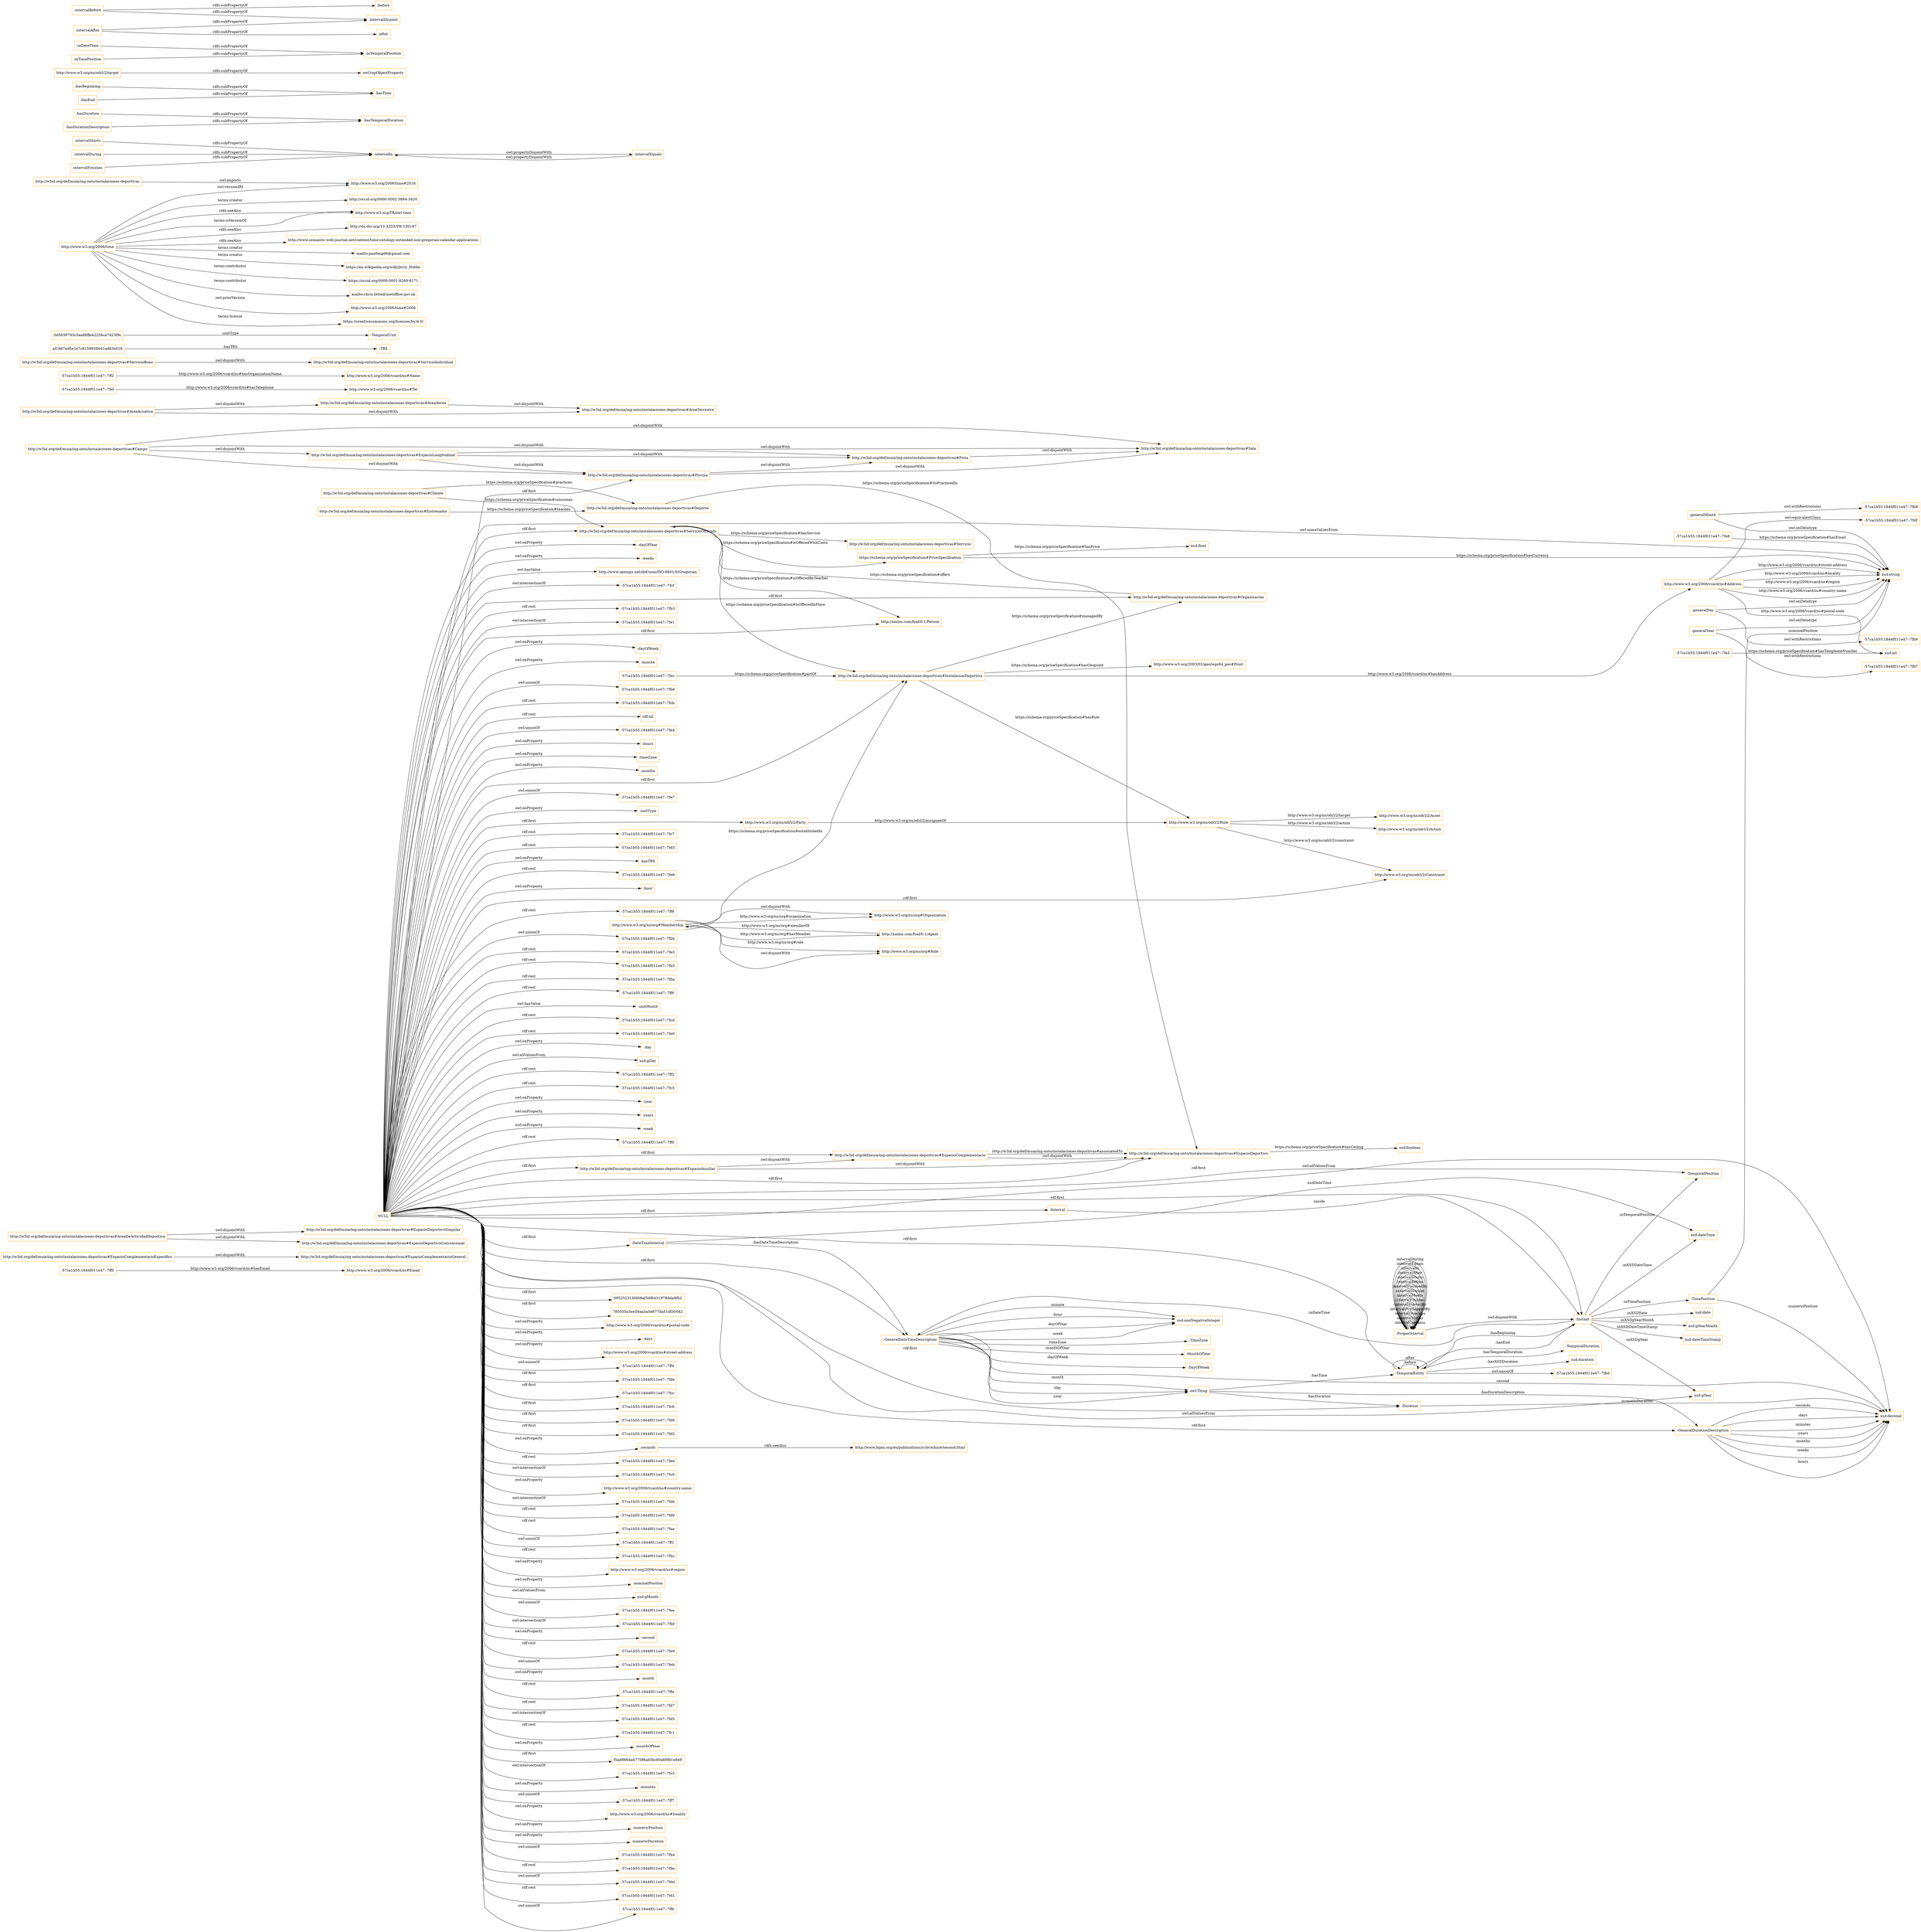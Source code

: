 digraph ar2dtool_diagram { 
rankdir=LR;
size="1501"
node [shape = rectangle, color="orange"]; "-57ca1b55:1844f011e47:-7ff5" "http://w3id.org/def/muia/ing-onto/instalaciones-deportivas#EspacioComplementarioEspecifico" "http://w3id.org/def/muia/ing-onto/instalaciones-deportivas#EspacioDeportivoSingular" "http://w3id.org/def/muia/ing-onto/instalaciones-deportivas#EspacioComplementario" "http://www.w3.org/ns/odrl/2/Party" "http://www.w3.org/ns/org#Role" "http://w3id.org/def/muia/ing-onto/instalaciones-deportivas#AreaAerea" "http://w3id.org/def/muia/ing-onto/instalaciones-deportivas#Servicio" "http://www.w3.org/ns/odrl/2/Rule" "-57ca1b55:1844f011e47:-7fec" "-57ca1b55:1844f011e47:-7fe8" "http://www.w3.org/2006/vcard/ns#Email" "http://w3id.org/def/muia/ing-onto/instalaciones-deportivas#Entrenador" "https://schema.org/priceSpecification#PriceSpecification" "http://xmlns.com/foaf/0.1/Person" "-57ca1b55:1844f011e47:-7fef" "http://w3id.org/def/muia/ing-onto/instalaciones-deportivas#Piscina" "http://www.w3.org/2006/vcard/ns#Tel" "-57ca1b55:1844f011e47:-7fde" "http://w3id.org/def/muia/ing-onto/instalaciones-deportivas#EspacioAuxiliar" "http://www.w3.org/ns/odrl/2/Asset" "http://w3id.org/def/muia/ing-onto/instalaciones-deportivas#AreaDeActividadDeportiva" "http://www.w3.org/ns/odrl/2/Constraint" "http://w3id.org/def/muia/ing-onto/instalaciones-deportivas#ServicioOfrecido" "http://w3id.org/def/muia/ing-onto/instalaciones-deportivas#EspacioComplementarioGeneral" "http://www.w3.org/ns/org#Organization" "http://w3id.org/def/muia/ing-onto/instalaciones-deportivas#Campo" "http://w3id.org/def/muia/ing-onto/instalaciones-deportivas#EspacioLongitudinal" "-57ca1b55:1844f011e47:-7ff2" "http://xmlns.com/foaf/0.1/Agent" "-57ca1b55:1844f011e47:-7fcc" "http://www.w3.org/ns/odrl/2/Action" "-57ca1b55:1844f011e47:-7fdf" "http://w3id.org/def/muia/ing-onto/instalaciones-deportivas#AreaAcuatica" "-57ca1b55:1844f011e47:-7fc6" "http://w3id.org/def/muia/ing-onto/instalaciones-deportivas#Cliente" "-57ca1b55:1844f011e47:-7fd8" "http://w3id.org/def/muia/ing-onto/instalaciones-deportivas#Sala" "http://w3id.org/def/muia/ing-onto/instalaciones-deportivas#ServicioBono" "http://w3id.org/def/muia/ing-onto/instalaciones-deportivas#InstalacionDeportiva" "http://w3id.org/def/muia/ing-onto/instalaciones-deportivas#Organizacion" "http://w3id.org/def/muia/ing-onto/instalaciones-deportivas#EspacioDeportivo" "http://w3id.org/def/muia/ing-onto/instalaciones-deportivas#Deporte" "http://w3id.org/def/muia/ing-onto/instalaciones-deportivas#Pista" "-57ca1b55:1844f011e47:-7fe5" "-57ca1b55:1844f011e47:-7fd2" "http://www.w3.org/2006/vcard/ns#Name" "http://www.w3.org/ns/org#Membership" "http://w3id.org/def/muia/ing-onto/instalaciones-deportivas#AreaTerrestre" "http://www.w3.org/2003/01/geo/wgs84_pos#Point" "http://w3id.org/def/muia/ing-onto/instalaciones-deportivas#ServicioIndividual" "http://w3id.org/def/muia/ing-onto/instalaciones-deportivas#EspacioDeportivoConvencional" "http://www.w3.org/2006/vcard/ns#Address" ":TimeZone" ":GeneralDateTimeDescription" ":DateTimeInterval" "af1867ed5e1e7c8159938641ad63e018" ":TRS" ":TemporalDuration" ":Duration" ":GeneralDurationDescription" ":ProperInterval" ":TimePosition" "0d5639793c5aa88ffe42254ca7423f9c" ":TemporalPosition" ":Interval" ":TemporalEntity" ":MonthOfYear" ":TemporalUnit" ":Instant" ":DayOfWeek" ; /*classes style*/
	"http://w3id.org/def/muia/ing-onto/instalaciones-deportivas#EspacioLongitudinal" -> "http://w3id.org/def/muia/ing-onto/instalaciones-deportivas#Sala" [ label = "owl:disjointWith" ];
	"http://w3id.org/def/muia/ing-onto/instalaciones-deportivas#EspacioLongitudinal" -> "http://w3id.org/def/muia/ing-onto/instalaciones-deportivas#Pista" [ label = "owl:disjointWith" ];
	"http://w3id.org/def/muia/ing-onto/instalaciones-deportivas#EspacioLongitudinal" -> "http://w3id.org/def/muia/ing-onto/instalaciones-deportivas#Piscina" [ label = "owl:disjointWith" ];
	"http://w3id.org/def/muia/ing-onto/instalaciones-deportivas" -> "http://www.w3.org/2006/time#2016" [ label = "owl:imports" ];
	":intervalIn" -> ":intervalEquals" [ label = "owl:propertyDisjointWith" ];
	"http://w3id.org/def/muia/ing-onto/instalaciones-deportivas#AreaAerea" -> "http://w3id.org/def/muia/ing-onto/instalaciones-deportivas#AreaTerrestre" [ label = "owl:disjointWith" ];
	"http://www.w3.org/2006/time" -> "http://orcid.org/0000-0002-3884-3420" [ label = "terms:creator" ];
	"http://www.w3.org/2006/time" -> "http://www.w3.org/TR/owl-time" [ label = "rdfs:seeAlso" ];
	"http://www.w3.org/2006/time" -> "http://dx.doi.org/10.3233/SW-150187" [ label = "rdfs:seeAlso" ];
	"http://www.w3.org/2006/time" -> "http://www.semantic-web-journal.net/content/time-ontology-extended-non-gregorian-calendar-applications" [ label = "rdfs:seeAlso" ];
	"http://www.w3.org/2006/time" -> "http://www.w3.org/TR/owl-time" [ label = "terms:isVersionOf" ];
	"http://www.w3.org/2006/time" -> "http://www.w3.org/2006/time#2016" [ label = "owl:versionIRI" ];
	"http://www.w3.org/2006/time" -> "mailto:panfeng66@gmail.com" [ label = "terms:creator" ];
	"http://www.w3.org/2006/time" -> "https://en.wikipedia.org/wiki/Jerry_Hobbs" [ label = "terms:creator" ];
	"http://www.w3.org/2006/time" -> "https://orcid.org/0000-0001-8269-8171" [ label = "terms:contributor" ];
	"http://www.w3.org/2006/time" -> "mailto:chris.little@metoffice.gov.uk" [ label = "terms:contributor" ];
	"http://www.w3.org/2006/time" -> "http://www.w3.org/2006/time#2006" [ label = "owl:priorVersion" ];
	"http://www.w3.org/2006/time" -> "https://creativecommons.org/licenses/by/4.0/" [ label = "terms:license" ];
	":generalMonth" -> "-57ca1b55:1844f011e47:-7fb8" [ label = "owl:withRestrictions" ];
	":generalMonth" -> "xsd:string" [ label = "owl:onDatatype" ];
	"http://w3id.org/def/muia/ing-onto/instalaciones-deportivas#Piscina" -> "http://w3id.org/def/muia/ing-onto/instalaciones-deportivas#Sala" [ label = "owl:disjointWith" ];
	"http://w3id.org/def/muia/ing-onto/instalaciones-deportivas#Piscina" -> "http://w3id.org/def/muia/ing-onto/instalaciones-deportivas#Pista" [ label = "owl:disjointWith" ];
	"http://w3id.org/def/muia/ing-onto/instalaciones-deportivas#EspacioAuxiliar" -> "http://w3id.org/def/muia/ing-onto/instalaciones-deportivas#EspacioDeportivo" [ label = "owl:disjointWith" ];
	"http://w3id.org/def/muia/ing-onto/instalaciones-deportivas#EspacioAuxiliar" -> "http://w3id.org/def/muia/ing-onto/instalaciones-deportivas#EspacioComplementario" [ label = "owl:disjointWith" ];
	":intervalStarts" -> ":intervalIn" [ label = "rdfs:subPropertyOf" ];
	":hasDuration" -> ":hasTemporalDuration" [ label = "rdfs:subPropertyOf" ];
	":ProperInterval" -> ":Instant" [ label = "owl:disjointWith" ];
	"http://w3id.org/def/muia/ing-onto/instalaciones-deportivas#EspacioComplementario" -> "http://w3id.org/def/muia/ing-onto/instalaciones-deportivas#EspacioDeportivo" [ label = "owl:disjointWith" ];
	":hasBeginning" -> ":hasTime" [ label = "rdfs:subPropertyOf" ];
	"http://www.w3.org/ns/odrl/2/target" -> "owl:topObjectProperty" [ label = "rdfs:subPropertyOf" ];
	"http://w3id.org/def/muia/ing-onto/instalaciones-deportivas#ServicioBono" -> "http://w3id.org/def/muia/ing-onto/instalaciones-deportivas#ServicioIndividual" [ label = "owl:disjointWith" ];
	"http://w3id.org/def/muia/ing-onto/instalaciones-deportivas#Pista" -> "http://w3id.org/def/muia/ing-onto/instalaciones-deportivas#Sala" [ label = "owl:disjointWith" ];
	":intervalEquals" -> ":intervalIn" [ label = "owl:propertyDisjointWith" ];
	":seconds" -> "http://www.bipm.org/en/publications/si-brochure/second.html" [ label = "rdfs:seeAlso" ];
	":intervalDuring" -> ":intervalIn" [ label = "rdfs:subPropertyOf" ];
	"http://www.w3.org/ns/org#Membership" -> "http://www.w3.org/ns/org#Role" [ label = "owl:disjointWith" ];
	"http://www.w3.org/ns/org#Membership" -> "http://www.w3.org/ns/org#Organization" [ label = "owl:disjointWith" ];
	"http://w3id.org/def/muia/ing-onto/instalaciones-deportivas#Campo" -> "http://w3id.org/def/muia/ing-onto/instalaciones-deportivas#Sala" [ label = "owl:disjointWith" ];
	"http://w3id.org/def/muia/ing-onto/instalaciones-deportivas#Campo" -> "http://w3id.org/def/muia/ing-onto/instalaciones-deportivas#Pista" [ label = "owl:disjointWith" ];
	"http://w3id.org/def/muia/ing-onto/instalaciones-deportivas#Campo" -> "http://w3id.org/def/muia/ing-onto/instalaciones-deportivas#Piscina" [ label = "owl:disjointWith" ];
	"http://w3id.org/def/muia/ing-onto/instalaciones-deportivas#Campo" -> "http://w3id.org/def/muia/ing-onto/instalaciones-deportivas#EspacioLongitudinal" [ label = "owl:disjointWith" ];
	"http://w3id.org/def/muia/ing-onto/instalaciones-deportivas#EspacioComplementarioEspecifico" -> "http://w3id.org/def/muia/ing-onto/instalaciones-deportivas#EspacioComplementarioGeneral" [ label = "owl:disjointWith" ];
	":inDateTime" -> ":inTemporalPosition" [ label = "rdfs:subPropertyOf" ];
	":intervalFinishes" -> ":intervalIn" [ label = "rdfs:subPropertyOf" ];
	"NULL" -> "-57ca1b55:1844f011e47:-7fed" [ label = "rdf:rest" ];
	"NULL" -> "http://xmlns.com/foaf/0.1/Person" [ label = "rdf:first" ];
	"NULL" -> "-57ca1b55:1844f011e47:-7fc9" [ label = "owl:intersectionOf" ];
	"NULL" -> "http://www.w3.org/2006/vcard/ns#country-name" [ label = "owl:onProperty" ];
	"NULL" -> "-57ca1b55:1844f011e47:-7fdb" [ label = "owl:intersectionOf" ];
	"NULL" -> "-57ca1b55:1844f011e47:-7fd9" [ label = "rdf:rest" ];
	"NULL" -> "-57ca1b55:1844f011e47:-7fd2" [ label = "rdf:first" ];
	"NULL" -> "-57ca1b55:1844f011e47:-7fea" [ label = "rdf:rest" ];
	"NULL" -> "-57ca1b55:1844f011e47:-7ff1" [ label = "owl:unionOf" ];
	"NULL" -> "-57ca1b55:1844f011e47:-7fbc" [ label = "rdf:rest" ];
	"NULL" -> "http://www.w3.org/2006/vcard/ns#region" [ label = "owl:onProperty" ];
	"NULL" -> ":nominalPosition" [ label = "owl:onProperty" ];
	"NULL" -> "xsd:gMonth" [ label = "owl:allValuesFrom" ];
	"NULL" -> "-57ca1b55:1844f011e47:-7fee" [ label = "owl:unionOf" ];
	"NULL" -> "-57ca1b55:1844f011e47:-7fbf" [ label = "owl:intersectionOf" ];
	"NULL" -> ":second" [ label = "owl:onProperty" ];
	"NULL" -> "-57ca1b55:1844f011e47:-7fe9" [ label = "rdf:rest" ];
	"NULL" -> "-57ca1b55:1844f011e47:-7feb" [ label = "owl:unionOf" ];
	"NULL" -> ":DateTimeInterval" [ label = "rdf:first" ];
	"NULL" -> ":month" [ label = "owl:onProperty" ];
	"NULL" -> "-57ca1b55:1844f011e47:-7ffa" [ label = "rdf:rest" ];
	"NULL" -> ":GeneralDurationDescription" [ label = "rdf:first" ];
	"NULL" -> ":GeneralDateTimeDescription" [ label = "rdf:first" ];
	"NULL" -> "-57ca1b55:1844f011e47:-7fd7" [ label = "rdf:rest" ];
	"NULL" -> "-57ca1b55:1844f011e47:-7fd5" [ label = "owl:intersectionOf" ];
	"NULL" -> "-57ca1b55:1844f011e47:-7fc1" [ label = "rdf:rest" ];
	"NULL" -> "-57ca1b55:1844f011e47:-7fd8" [ label = "rdf:first" ];
	"NULL" -> ":monthOfYear" [ label = "owl:onProperty" ];
	"NULL" -> "f5ad8664a4770f8ad3bc80a69fb1e849" [ label = "rdf:first" ];
	"NULL" -> "-57ca1b55:1844f011e47:-7fc3" [ label = "owl:intersectionOf" ];
	"NULL" -> ":minutes" [ label = "owl:onProperty" ];
	"NULL" -> "http://w3id.org/def/muia/ing-onto/instalaciones-deportivas#InstalacionDeportiva" [ label = "rdf:first" ];
	"NULL" -> "-57ca1b55:1844f011e47:-7ff7" [ label = "owl:unionOf" ];
	"NULL" -> "http://www.w3.org/2006/vcard/ns#locality" [ label = "owl:onProperty" ];
	"NULL" -> ":numericPosition" [ label = "owl:onProperty" ];
	"NULL" -> ":numericDuration" [ label = "owl:onProperty" ];
	"NULL" -> "-57ca1b55:1844f011e47:-7fb4" [ label = "owl:unionOf" ];
	"NULL" -> "-57ca1b55:1844f011e47:-7fbe" [ label = "rdf:rest" ];
	"NULL" -> "-57ca1b55:1844f011e47:-7fdd" [ label = "owl:unionOf" ];
	"NULL" -> "-57ca1b55:1844f011e47:-7fd1" [ label = "rdf:rest" ];
	"NULL" -> "-57ca1b55:1844f011e47:-7ffb" [ label = "owl:unionOf" ];
	"NULL" -> ":dayOfYear" [ label = "owl:onProperty" ];
	"NULL" -> ":weeks" [ label = "owl:onProperty" ];
	"NULL" -> "http://www.opengis.net/def/uom/ISO-8601/0/Gregorian" [ label = "owl:hasValue" ];
	"NULL" -> "-57ca1b55:1844f011e47:-7fde" [ label = "rdf:first" ];
	"NULL" -> ":TemporalPosition" [ label = "rdf:first" ];
	"NULL" -> "http://w3id.org/def/muia/ing-onto/instalaciones-deportivas#EspacioComplementario" [ label = "rdf:first" ];
	"NULL" -> "-57ca1b55:1844f011e47:-7fcf" [ label = "owl:intersectionOf" ];
	"NULL" -> "-57ca1b55:1844f011e47:-7fb3" [ label = "rdf:rest" ];
	"NULL" -> "-57ca1b55:1844f011e47:-7fe1" [ label = "owl:intersectionOf" ];
	"NULL" -> ":dayOfWeek" [ label = "owl:onProperty" ];
	"NULL" -> "-57ca1b55:1844f011e47:-7fc6" [ label = "rdf:first" ];
	"NULL" -> "-57ca1b55:1844f011e47:-7fcc" [ label = "rdf:first" ];
	"NULL" -> ":minute" [ label = "owl:onProperty" ];
	"NULL" -> "-57ca1b55:1844f011e47:-7fb6" [ label = "owl:unionOf" ];
	"NULL" -> "-57ca1b55:1844f011e47:-7fcb" [ label = "rdf:rest" ];
	"NULL" -> "rdf:nil" [ label = "rdf:rest" ];
	"NULL" -> "-57ca1b55:1844f011e47:-7fe4" [ label = "owl:unionOf" ];
	"NULL" -> ":hours" [ label = "owl:onProperty" ];
	"NULL" -> ":timeZone" [ label = "owl:onProperty" ];
	"NULL" -> ":months" [ label = "owl:onProperty" ];
	"NULL" -> "-57ca1b55:1844f011e47:-7fe7" [ label = "owl:unionOf" ];
	"NULL" -> "http://www.w3.org/ns/odrl/2/Party" [ label = "rdf:first" ];
	"NULL" -> ":unitType" [ label = "owl:onProperty" ];
	"NULL" -> ":year" [ label = "owl:onProperty" ];
	"NULL" -> "-57ca1b55:1844f011e47:-7fc7" [ label = "rdf:rest" ];
	"NULL" -> ":Duration" [ label = "rdf:first" ];
	"NULL" -> "http://w3id.org/def/muia/ing-onto/instalaciones-deportivas#EspacioAuxiliar" [ label = "rdf:first" ];
	"NULL" -> ":seconds" [ label = "owl:onProperty" ];
	"NULL" -> "-57ca1b55:1844f011e47:-7fd3" [ label = "rdf:rest" ];
	"NULL" -> ":TemporalEntity" [ label = "rdf:first" ];
	"NULL" -> ":hasTRS" [ label = "owl:onProperty" ];
	"NULL" -> "-57ca1b55:1844f011e47:-7fe6" [ label = "rdf:rest" ];
	"NULL" -> ":hour" [ label = "owl:onProperty" ];
	"NULL" -> "-57ca1b55:1844f011e47:-7ff9" [ label = "rdf:rest" ];
	"NULL" -> "http://w3id.org/def/muia/ing-onto/instalaciones-deportivas#EspacioDeportivo" [ label = "rdf:first" ];
	"NULL" -> "-57ca1b55:1844f011e47:-7fbb" [ label = "owl:unionOf" ];
	"NULL" -> "-57ca1b55:1844f011e47:-7fe3" [ label = "rdf:rest" ];
	"NULL" -> "-57ca1b55:1844f011e47:-7fba" [ label = "rdf:rest" ];
	"NULL" -> "-57ca1b55:1844f011e47:-7fb5" [ label = "rdf:rest" ];
	"NULL" -> "-57ca1b55:1844f011e47:-7ff6" [ label = "rdf:rest" ];
	"NULL" -> ":unitMonth" [ label = "owl:hasValue" ];
	"NULL" -> "-57ca1b55:1844f011e47:-7fcd" [ label = "rdf:rest" ];
	"NULL" -> "xsd:gYear" [ label = "owl:allValuesFrom" ];
	"NULL" -> "-57ca1b55:1844f011e47:-7fe0" [ label = "rdf:rest" ];
	"NULL" -> ":day" [ label = "owl:onProperty" ];
	"NULL" -> "xsd:gDay" [ label = "owl:allValuesFrom" ];
	"NULL" -> "-57ca1b55:1844f011e47:-7ff3" [ label = "rdf:rest" ];
	"NULL" -> ":Interval" [ label = "rdf:first" ];
	"NULL" -> "-57ca1b55:1844f011e47:-7fc5" [ label = "rdf:rest" ];
	"NULL" -> "http://www.w3.org/ns/odrl/2/Constraint" [ label = "rdf:first" ];
	"NULL" -> "http://w3id.org/def/muia/ing-onto/instalaciones-deportivas#ServicioOfrecido" [ label = "rdf:first" ];
	"NULL" -> ":years" [ label = "owl:onProperty" ];
	"NULL" -> ":Instant" [ label = "rdf:first" ];
	"NULL" -> ":week" [ label = "owl:onProperty" ];
	"NULL" -> "xsd:decimal" [ label = "owl:allValuesFrom" ];
	"NULL" -> "-57ca1b55:1844f011e47:-7ff0" [ label = "rdf:rest" ];
	"NULL" -> "09525231bfd08af34f6431978dda9fb2" [ label = "rdf:first" ];
	"NULL" -> "http://w3id.org/def/muia/ing-onto/instalaciones-deportivas#Piscina" [ label = "rdf:first" ];
	"NULL" -> "http://w3id.org/def/muia/ing-onto/instalaciones-deportivas#Organizacion" [ label = "rdf:first" ];
	"NULL" -> "785055a3ee54aa3a5e877da51df30042" [ label = "rdf:first" ];
	"NULL" -> "http://www.w3.org/2006/vcard/ns#postal-code" [ label = "owl:onProperty" ];
	"NULL" -> ":days" [ label = "owl:onProperty" ];
	"NULL" -> "http://www.w3.org/2006/vcard/ns#street-address" [ label = "owl:onProperty" ];
	"NULL" -> "xsd:string" [ label = "owl:someValuesFrom" ];
	"NULL" -> "-57ca1b55:1844f011e47:-7ff4" [ label = "owl:unionOf" ];
	"http://w3id.org/def/muia/ing-onto/instalaciones-deportivas#AreaAcuatica" -> "http://w3id.org/def/muia/ing-onto/instalaciones-deportivas#AreaTerrestre" [ label = "owl:disjointWith" ];
	"http://w3id.org/def/muia/ing-onto/instalaciones-deportivas#AreaAcuatica" -> "http://w3id.org/def/muia/ing-onto/instalaciones-deportivas#AreaAerea" [ label = "owl:disjointWith" ];
	":intervalBefore" -> ":intervalDisjoint" [ label = "rdfs:subPropertyOf" ];
	":intervalBefore" -> ":before" [ label = "rdfs:subPropertyOf" ];
	":TemporalEntity" -> "-57ca1b55:1844f011e47:-7fbd" [ label = "owl:unionOf" ];
	":intervalAfter" -> ":after" [ label = "rdfs:subPropertyOf" ];
	":intervalAfter" -> ":intervalDisjoint" [ label = "rdfs:subPropertyOf" ];
	":hasEnd" -> ":hasTime" [ label = "rdfs:subPropertyOf" ];
	":inTimePosition" -> ":inTemporalPosition" [ label = "rdfs:subPropertyOf" ];
	":generalDay" -> "-57ca1b55:1844f011e47:-7fb9" [ label = "owl:withRestrictions" ];
	":generalDay" -> "xsd:string" [ label = "owl:onDatatype" ];
	"http://w3id.org/def/muia/ing-onto/instalaciones-deportivas#AreaDeActividadDeportiva" -> "http://w3id.org/def/muia/ing-onto/instalaciones-deportivas#EspacioDeportivoSingular" [ label = "owl:disjointWith" ];
	"http://w3id.org/def/muia/ing-onto/instalaciones-deportivas#AreaDeActividadDeportiva" -> "http://w3id.org/def/muia/ing-onto/instalaciones-deportivas#EspacioDeportivoConvencional" [ label = "owl:disjointWith" ];
	":generalYear" -> "-57ca1b55:1844f011e47:-7fb7" [ label = "owl:withRestrictions" ];
	":generalYear" -> "xsd:string" [ label = "owl:onDatatype" ];
	"http://www.w3.org/2006/vcard/ns#Address" -> "-57ca1b55:1844f011e47:-7fdf" [ label = "owl:equivalentClass" ];
	":hasDurationDescription" -> ":hasTemporalDuration" [ label = "rdfs:subPropertyOf" ];
	":TimePosition" -> "xsd:string" [ label = ":nominalPosition" ];
	":GeneralDateTimeDescription" -> ":DayOfWeek" [ label = ":dayOfWeek" ];
	"https://schema.org/priceSpecification#PriceSpecification" -> "xsd:string" [ label = "https://schema.org/priceSpecification#hasCurrency" ];
	":TemporalEntity" -> ":Instant" [ label = ":hasEnd" ];
	":Instant" -> "xsd:gYear" [ label = ":inXSDgYear" ];
	":ProperInterval" -> ":ProperInterval" [ label = ":intervalContains" ];
	":TemporalEntity" -> ":Instant" [ label = ":hasBeginning" ];
	"http://www.w3.org/2006/vcard/ns#Address" -> "xsd:int" [ label = "http://www.w3.org/2006/vcard/ns#postal-code" ];
	":GeneralDurationDescription" -> "xsd:decimal" [ label = ":hours" ];
	"0d5639793c5aa88ffe42254ca7423f9c" -> ":TemporalUnit" [ label = ":unitType" ];
	"http://w3id.org/def/muia/ing-onto/instalaciones-deportivas#ServicioOfrecido" -> "http://xmlns.com/foaf/0.1/Person" [ label = "https://schema.org/priceSpecification#isOfferedByTeacher" ];
	":GeneralDateTimeDescription" -> "owl:Thing" [ label = ":year" ];
	"http://xmlns.com/foaf/0.1/Agent" -> "http://www.w3.org/ns/org#Membership" [ label = "http://www.w3.org/ns/org#memberOf" ];
	":ProperInterval" -> ":ProperInterval" [ label = ":intervalMetBy" ];
	"http://w3id.org/def/muia/ing-onto/instalaciones-deportivas#Entrenador" -> "http://w3id.org/def/muia/ing-onto/instalaciones-deportivas#Deporte" [ label = "https://schema.org/priceSpecification#teaches" ];
	":Instant" -> "xsd:dateTimeStamp" [ label = ":inXSDDateTimeStamp" ];
	"owl:Thing" -> ":GeneralDurationDescription" [ label = ":hasDurationDescription" ];
	"http://www.w3.org/2006/vcard/ns#Address" -> "xsd:string" [ label = "http://www.w3.org/2006/vcard/ns#region" ];
	":ProperInterval" -> ":ProperInterval" [ label = ":intervalOverlaps" ];
	":GeneralDurationDescription" -> "xsd:decimal" [ label = ":seconds" ];
	":Instant" -> "xsd:date" [ label = ":inXSDDate" ];
	":DateTimeInterval" -> "xsd:dateTime" [ label = ":xsdDateTime" ];
	":ProperInterval" -> ":ProperInterval" [ label = ":intervalOverlappedBy" ];
	"-57ca1b55:1844f011e47:-7fe5" -> "xsd:int" [ label = "https://schema.org/priceSpecification#hasTelephoneNumber" ];
	"-57ca1b55:1844f011e47:-7ff2" -> "http://www.w3.org/2006/vcard/ns#Name" [ label = "http://www.w3.org/2006/vcard/ns#hasOrganizationName" ];
	"http://w3id.org/def/muia/ing-onto/instalaciones-deportivas#InstalacionDeportiva" -> "http://www.w3.org/2006/vcard/ns#Address" [ label = "http://www.w3.org/2006/vcard/ns#hasAddress" ];
	"http://www.w3.org/ns/org#Membership" -> "http://w3id.org/def/muia/ing-onto/instalaciones-deportivas#InstalacionDeportiva" [ label = "https://schema.org/priceSpecification#establishedIn" ];
	"http://w3id.org/def/muia/ing-onto/instalaciones-deportivas#InstalacionDeportiva" -> "http://www.w3.org/2003/01/geo/wgs84_pos#Point" [ label = "https://schema.org/priceSpecification#hasGeopoint" ];
	":GeneralDateTimeDescription" -> ":TimeZone" [ label = ":timeZone" ];
	":Instant" -> ":TemporalPosition" [ label = ":inTemporalPosition" ];
	":GeneralDurationDescription" -> "xsd:decimal" [ label = ":days" ];
	"http://w3id.org/def/muia/ing-onto/instalaciones-deportivas#ServicioOfrecido" -> "http://w3id.org/def/muia/ing-onto/instalaciones-deportivas#InstalacionDeportiva" [ label = "https://schema.org/priceSpecification#isOfferedInPlace" ];
	"http://w3id.org/def/muia/ing-onto/instalaciones-deportivas#Cliente" -> "http://w3id.org/def/muia/ing-onto/instalaciones-deportivas#ServicioOfrecido" [ label = "https://schema.org/priceSpecification#consumes" ];
	"http://www.w3.org/2006/vcard/ns#Address" -> "xsd:string" [ label = "http://www.w3.org/2006/vcard/ns#country-name" ];
	"owl:Thing" -> ":TemporalEntity" [ label = ":hasTime" ];
	"-57ca1b55:1844f011e47:-7fe8" -> "xsd:string" [ label = "https://schema.org/priceSpecification#hasEmail" ];
	"http://www.w3.org/2006/vcard/ns#Address" -> "xsd:string" [ label = "http://www.w3.org/2006/vcard/ns#street-address" ];
	":ProperInterval" -> ":ProperInterval" [ label = ":intervalStartedBy" ];
	"http://w3id.org/def/muia/ing-onto/instalaciones-deportivas#Cliente" -> "http://w3id.org/def/muia/ing-onto/instalaciones-deportivas#Deporte" [ label = "https://schema.org/priceSpecification#practices" ];
	":Instant" -> "xsd:dateTime" [ label = ":inXSDDateTime" ];
	":Instant" -> "xsd:gYearMonth" [ label = ":inXSDgYearMonth" ];
	"http://w3id.org/def/muia/ing-onto/instalaciones-deportivas#InstalacionDeportiva" -> "http://w3id.org/def/muia/ing-onto/instalaciones-deportivas#Organizacion" [ label = "https://schema.org/priceSpecification#managedBy" ];
	":Instant" -> ":GeneralDateTimeDescription" [ label = ":inDateTime" ];
	"-57ca1b55:1844f011e47:-7fef" -> "http://www.w3.org/2006/vcard/ns#Tel" [ label = "http://www.w3.org/2006/vcard/ns#hasTelephone" ];
	":TemporalEntity" -> "xsd:duration" [ label = ":hasXSDDuration" ];
	"http://w3id.org/def/muia/ing-onto/instalaciones-deportivas#Organizacion" -> "http://w3id.org/def/muia/ing-onto/instalaciones-deportivas#ServicioOfrecido" [ label = "https://schema.org/priceSpecification#offers" ];
	"-57ca1b55:1844f011e47:-7ff5" -> "http://www.w3.org/2006/vcard/ns#Email" [ label = "http://www.w3.org/2006/vcard/ns#hasEmail" ];
	":GeneralDateTimeDescription" -> "xsd:nonNegativeInteger" [ label = ":minute" ];
	"http://w3id.org/def/muia/ing-onto/instalaciones-deportivas#EspacioDeportivo" -> "xsd:boolean" [ label = "https://schema.org/priceSpecification#hasCeiling" ];
	":GeneralDurationDescription" -> "xsd:decimal" [ label = ":minutes" ];
	":GeneralDateTimeDescription" -> "xsd:nonNegativeInteger" [ label = ":hour" ];
	"http://w3id.org/def/muia/ing-onto/instalaciones-deportivas#ServicioOfrecido" -> "http://w3id.org/def/muia/ing-onto/instalaciones-deportivas#Servicio" [ label = "https://schema.org/priceSpecification#hasService" ];
	"http://w3id.org/def/muia/ing-onto/instalaciones-deportivas#ServicioOfrecido" -> "https://schema.org/priceSpecification#PriceSpecification" [ label = "https://schema.org/priceSpecification#isOfferedWithCosts" ];
	":ProperInterval" -> ":ProperInterval" [ label = ":intervalFinishes" ];
	"http://www.w3.org/ns/odrl/2/Rule" -> "http://www.w3.org/ns/odrl/2/Action" [ label = "http://www.w3.org/ns/odrl/2/action" ];
	"http://www.w3.org/ns/odrl/2/Party" -> "http://www.w3.org/ns/odrl/2/Rule" [ label = "http://www.w3.org/ns/odrl/2/assigneeOf" ];
	"http://w3id.org/def/muia/ing-onto/instalaciones-deportivas#EspacioComplementario" -> "http://w3id.org/def/muia/ing-onto/instalaciones-deportivas#EspacioDeportivo" [ label = "http://w3id.org/def/muia/ing-onto/instalaciones-deportivas#associatedTo" ];
	":Instant" -> ":TimePosition" [ label = ":inTimePosition" ];
	":GeneralDurationDescription" -> "xsd:decimal" [ label = ":years" ];
	":ProperInterval" -> ":ProperInterval" [ label = ":intervalMeets" ];
	"af1867ed5e1e7c8159938641ad63e018" -> ":TRS" [ label = ":hasTRS" ];
	":GeneralDateTimeDescription" -> "xsd:nonNegativeInteger" [ label = ":dayOfYear" ];
	"http://www.w3.org/2006/vcard/ns#Address" -> "xsd:string" [ label = "http://www.w3.org/2006/vcard/ns#locality" ];
	":GeneralDateTimeDescription" -> "xsd:nonNegativeInteger" [ label = ":week" ];
	"owl:Thing" -> ":Duration" [ label = ":hasDuration" ];
	"http://www.w3.org/ns/org#Membership" -> "http://www.w3.org/ns/org#Organization" [ label = "http://www.w3.org/ns/org#organization" ];
	":GeneralDurationDescription" -> "xsd:decimal" [ label = ":months" ];
	"http://w3id.org/def/muia/ing-onto/instalaciones-deportivas#Deporte" -> "http://w3id.org/def/muia/ing-onto/instalaciones-deportivas#EspacioDeportivo" [ label = "https://schema.org/priceSpecification#itsPracticedIn" ];
	":TimePosition" -> "xsd:decimal" [ label = ":numericPosition" ];
	":TemporalEntity" -> ":TemporalDuration" [ label = ":hasTemporalDuration" ];
	"-57ca1b55:1844f011e47:-7fec" -> "http://w3id.org/def/muia/ing-onto/instalaciones-deportivas#InstalacionDeportiva" [ label = "https://schema.org/priceSpecification#partOf" ];
	":GeneralDateTimeDescription" -> "owl:Thing" [ label = ":month" ];
	":ProperInterval" -> ":ProperInterval" [ label = ":intervalDisjoint" ];
	"https://schema.org/priceSpecification#PriceSpecification" -> "xsd:float" [ label = "https://schema.org/priceSpecification#hasPrice" ];
	":ProperInterval" -> ":ProperInterval" [ label = ":intervalFinishedBy" ];
	"http://www.w3.org/ns/org#Membership" -> "http://www.w3.org/ns/org#Role" [ label = "http://www.w3.org/ns/org#role" ];
	"http://www.w3.org/ns/odrl/2/Rule" -> "http://www.w3.org/ns/odrl/2/Constraint" [ label = "http://www.w3.org/ns/odrl/2/constraint" ];
	"http://www.w3.org/ns/odrl/2/Rule" -> "http://www.w3.org/ns/odrl/2/Asset" [ label = "http://www.w3.org/ns/odrl/2/target" ];
	":TemporalEntity" -> ":TemporalEntity" [ label = ":before" ];
	":ProperInterval" -> ":ProperInterval" [ label = ":intervalBefore" ];
	"http://www.w3.org/ns/org#Membership" -> "http://xmlns.com/foaf/0.1/Agent" [ label = "http://www.w3.org/ns/org#hasMember" ];
	":GeneralDateTimeDescription" -> "xsd:decimal" [ label = ":second" ];
	":GeneralDurationDescription" -> "xsd:decimal" [ label = ":weeks" ];
	":TemporalEntity" -> ":TemporalEntity" [ label = ":after" ];
	":ProperInterval" -> ":ProperInterval" [ label = ":intervalStarts" ];
	":GeneralDateTimeDescription" -> ":MonthOfYear" [ label = ":monthOfYear" ];
	":ProperInterval" -> ":ProperInterval" [ label = ":intervalAfter" ];
	":Interval" -> ":Instant" [ label = ":inside" ];
	":GeneralDateTimeDescription" -> "owl:Thing" [ label = ":day" ];
	":DateTimeInterval" -> ":GeneralDateTimeDescription" [ label = ":hasDateTimeDescription" ];
	":ProperInterval" -> ":ProperInterval" [ label = ":intervalIn" ];
	":Duration" -> "xsd:decimal" [ label = ":numericDuration" ];
	":ProperInterval" -> ":ProperInterval" [ label = ":intervalEquals" ];
	":ProperInterval" -> ":ProperInterval" [ label = ":intervalDuring" ];
	"http://w3id.org/def/muia/ing-onto/instalaciones-deportivas#InstalacionDeportiva" -> "http://www.w3.org/ns/odrl/2/Rule" [ label = "https://schema.org/priceSpecification#hasRule" ];

}

